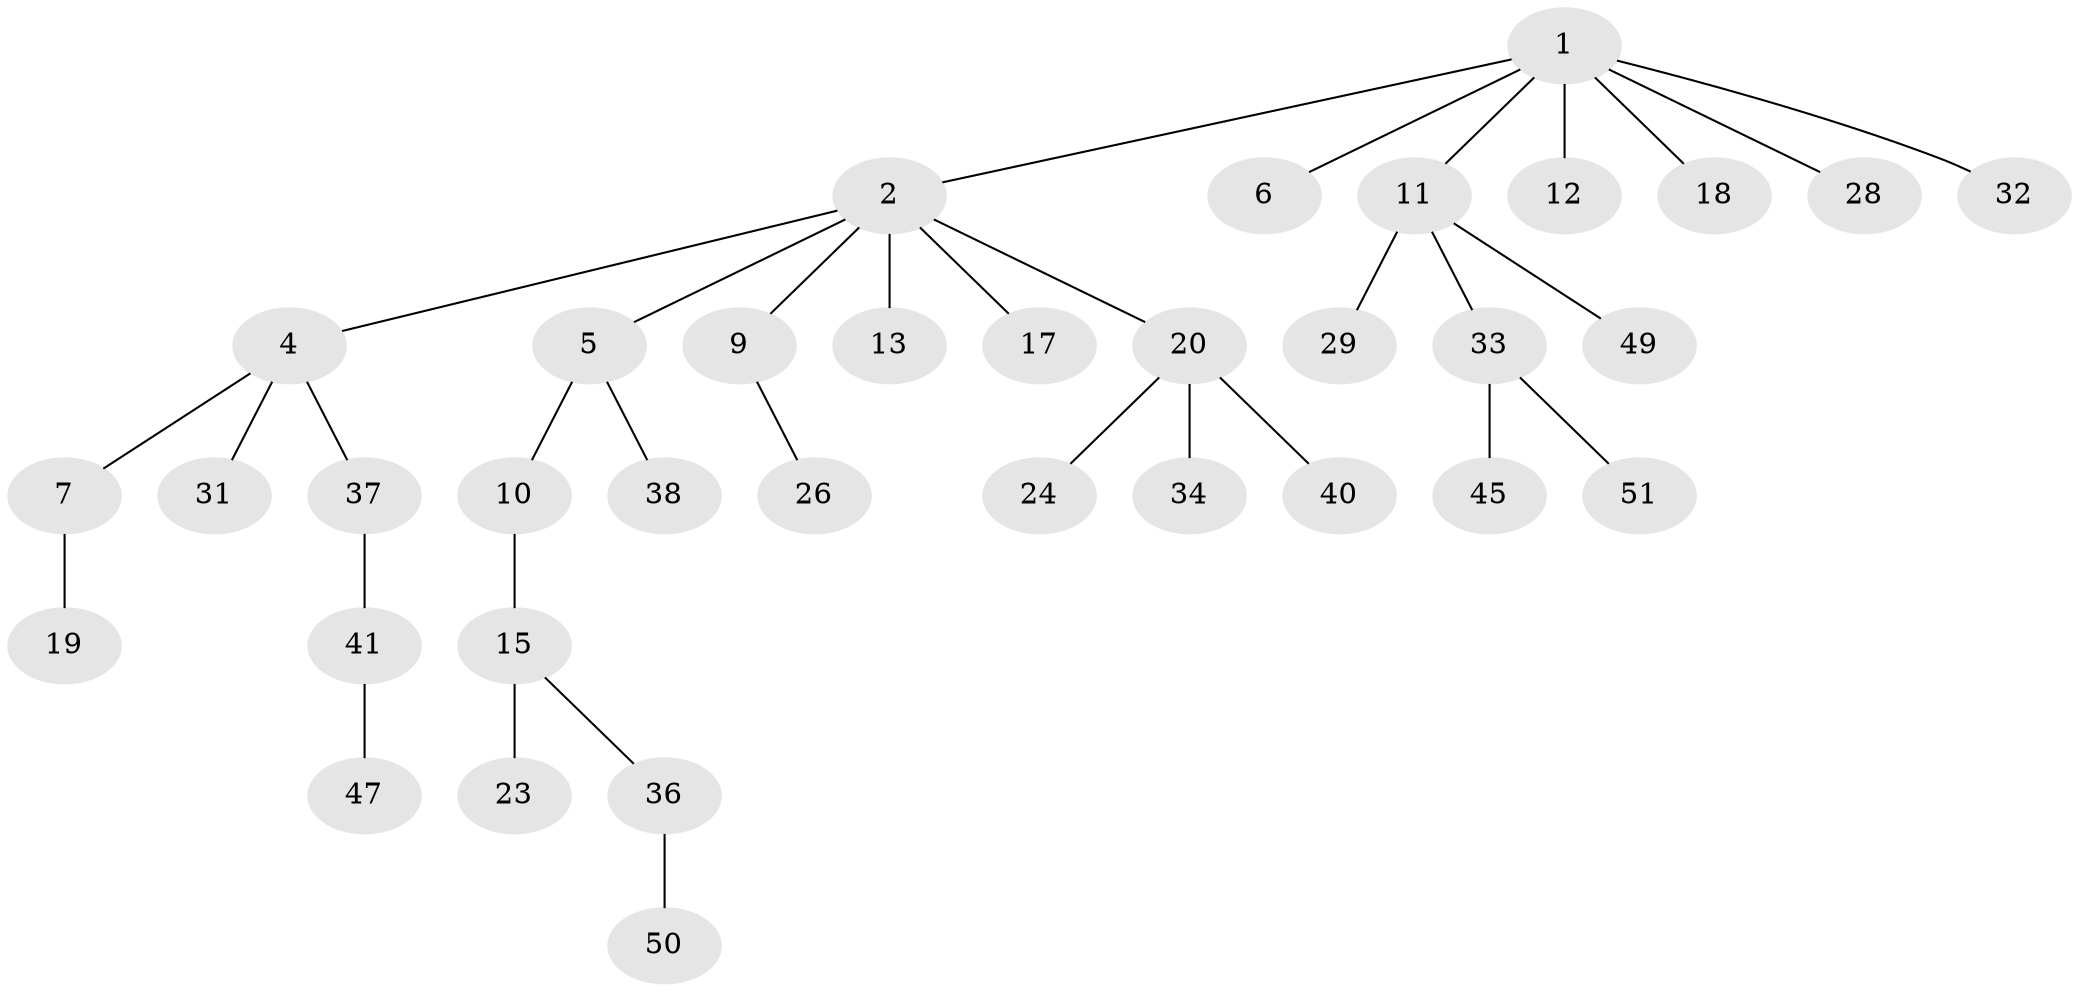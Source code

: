 // original degree distribution, {7: 0.019230769230769232, 4: 0.038461538461538464, 5: 0.038461538461538464, 3: 0.1346153846153846, 2: 0.3076923076923077, 1: 0.46153846153846156}
// Generated by graph-tools (version 1.1) at 2025/11/02/27/25 16:11:25]
// undirected, 35 vertices, 34 edges
graph export_dot {
graph [start="1"]
  node [color=gray90,style=filled];
  1 [super="+8"];
  2 [super="+3"];
  4 [super="+21"];
  5 [super="+30"];
  6 [super="+39"];
  7 [super="+52"];
  9 [super="+25"];
  10 [super="+14"];
  11 [super="+16"];
  12;
  13;
  15 [super="+22"];
  17;
  18;
  19;
  20 [super="+27"];
  23;
  24 [super="+35"];
  26 [super="+46"];
  28;
  29 [super="+48"];
  31;
  32 [super="+44"];
  33 [super="+43"];
  34;
  36;
  37;
  38;
  40;
  41 [super="+42"];
  45;
  47;
  49;
  50;
  51;
  1 -- 2;
  1 -- 6;
  1 -- 11;
  1 -- 18;
  1 -- 28;
  1 -- 32;
  1 -- 12;
  2 -- 4;
  2 -- 9;
  2 -- 17;
  2 -- 20;
  2 -- 5;
  2 -- 13;
  4 -- 7;
  4 -- 31;
  4 -- 37;
  5 -- 10;
  5 -- 38;
  7 -- 19;
  9 -- 26;
  10 -- 15;
  11 -- 29;
  11 -- 33;
  11 -- 49;
  15 -- 36;
  15 -- 23;
  20 -- 24;
  20 -- 40;
  20 -- 34;
  33 -- 51;
  33 -- 45;
  36 -- 50;
  37 -- 41;
  41 -- 47;
}

